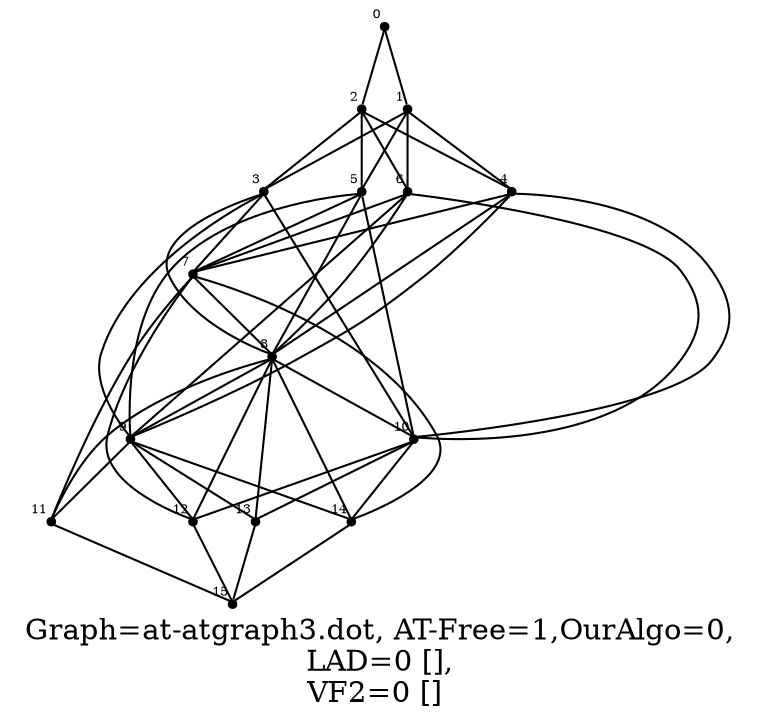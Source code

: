 /* Created by igraph 0.8.0-pre+0200568 */
graph {
  graph [
    label="Graph=at-atgraph3.dot, AT-Free=1,OurAlgo=0,\nLAD=0 [],\nVF2=0 [] "
    labelloc=bottom
  ];
  0 [
    pos="0.000000,1.000000!"
    shape=point
    fontsize=6
    xlabel=15
  ];
  1 [
    pos="1.000000,0.000000!"
    shape=point
    fontsize=6
    xlabel=14
  ];
  2 [
    pos="0.900000,1.000000!"
    shape=point
    fontsize=6
    xlabel=13
  ];
  3 [
    pos="1.000000,2.000000!"
    shape=point
    fontsize=6
    xlabel=12
  ];
  4 [
    pos="0.900000,3.000000!"
    shape=point
    fontsize=6
    xlabel=11
  ];
  5 [
    pos="2.000000,0.000000!"
    shape=point
    fontsize=6
    xlabel=10
  ];
  6 [
    pos="1.900000,1.000000!"
    shape=point
    fontsize=6
    xlabel=9
  ];
  7 [
    pos="2.000000,2.000000!"
    shape=point
    fontsize=6
    xlabel=8
  ];
  8 [
    pos="1.900000,3.000000!"
    shape=point
    fontsize=6
    xlabel=7
  ];
  9 [
    pos="3.000000,0.000000!"
    shape=point
    fontsize=6
    xlabel=6
  ];
  10 [
    pos="2.900000,1.000000!"
    shape=point
    fontsize=6
    xlabel=5
  ];
  11 [
    pos="3.000000,2.000000!"
    shape=point
    fontsize=6
    xlabel=4
  ];
  12 [
    pos="2.900000,3.000000!"
    shape=point
    fontsize=6
    xlabel=3
  ];
  13 [
    pos="4.000000,1.000000!"
    shape=point
    fontsize=6
    xlabel=2
  ];
  14 [
    pos="3.900000,2.000000!"
    shape=point
    fontsize=6
    xlabel=1
  ];
  15 [
    pos="5.000000,1.000000!"
    shape=point
    fontsize=6
    xlabel=0
  ];

  15 -- 14;
  15 -- 13;
  14 -- 12;
  14 -- 11;
  14 -- 10;
  14 -- 9;
  13 -- 12;
  13 -- 11;
  13 -- 10;
  13 -- 9;
  12 -- 8;
  12 -- 7;
  12 -- 6;
  12 -- 5;
  11 -- 8;
  11 -- 7;
  11 -- 6;
  11 -- 5;
  10 -- 8;
  10 -- 7;
  10 -- 6;
  10 -- 5;
  9 -- 8;
  9 -- 7;
  9 -- 6;
  9 -- 5;
  8 -- 7;
  8 -- 4;
  8 -- 3;
  8 -- 1;
  7 -- 6;
  7 -- 5;
  7 -- 4;
  7 -- 3;
  7 -- 2;
  7 -- 1;
  6 -- 4;
  6 -- 3;
  6 -- 2;
  6 -- 1;
  5 -- 3;
  5 -- 2;
  5 -- 1;
  4 -- 0;
  3 -- 0;
  2 -- 0;
  1 -- 0;
}
